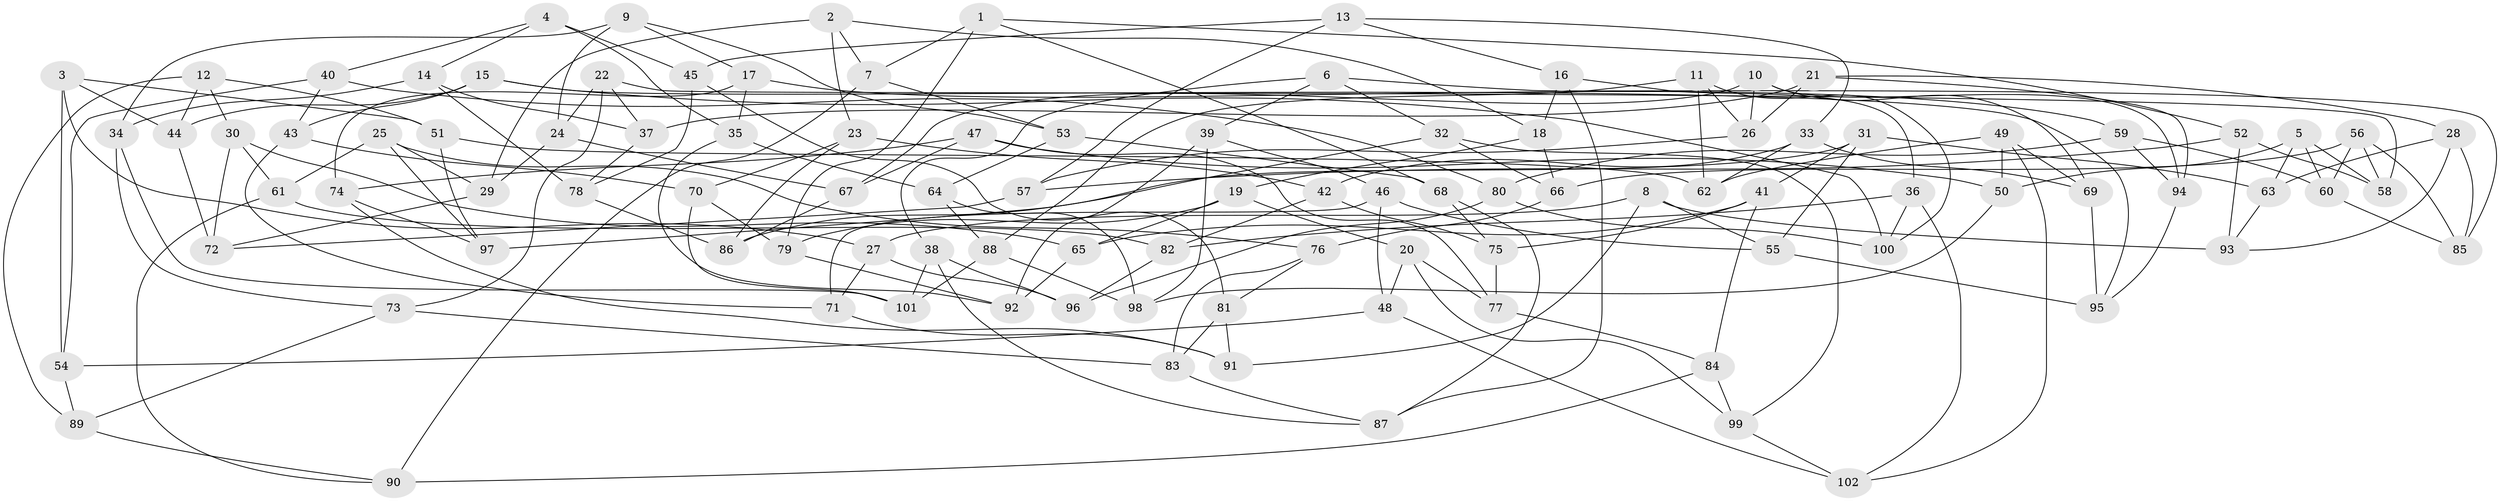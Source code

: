 // Generated by graph-tools (version 1.1) at 2025/50/03/09/25 03:50:44]
// undirected, 102 vertices, 204 edges
graph export_dot {
graph [start="1"]
  node [color=gray90,style=filled];
  1;
  2;
  3;
  4;
  5;
  6;
  7;
  8;
  9;
  10;
  11;
  12;
  13;
  14;
  15;
  16;
  17;
  18;
  19;
  20;
  21;
  22;
  23;
  24;
  25;
  26;
  27;
  28;
  29;
  30;
  31;
  32;
  33;
  34;
  35;
  36;
  37;
  38;
  39;
  40;
  41;
  42;
  43;
  44;
  45;
  46;
  47;
  48;
  49;
  50;
  51;
  52;
  53;
  54;
  55;
  56;
  57;
  58;
  59;
  60;
  61;
  62;
  63;
  64;
  65;
  66;
  67;
  68;
  69;
  70;
  71;
  72;
  73;
  74;
  75;
  76;
  77;
  78;
  79;
  80;
  81;
  82;
  83;
  84;
  85;
  86;
  87;
  88;
  89;
  90;
  91;
  92;
  93;
  94;
  95;
  96;
  97;
  98;
  99;
  100;
  101;
  102;
  1 -- 68;
  1 -- 7;
  1 -- 79;
  1 -- 52;
  2 -- 23;
  2 -- 7;
  2 -- 29;
  2 -- 18;
  3 -- 27;
  3 -- 44;
  3 -- 54;
  3 -- 51;
  4 -- 45;
  4 -- 14;
  4 -- 35;
  4 -- 40;
  5 -- 58;
  5 -- 50;
  5 -- 60;
  5 -- 63;
  6 -- 85;
  6 -- 38;
  6 -- 32;
  6 -- 39;
  7 -- 90;
  7 -- 53;
  8 -- 93;
  8 -- 91;
  8 -- 27;
  8 -- 55;
  9 -- 24;
  9 -- 17;
  9 -- 34;
  9 -- 53;
  10 -- 67;
  10 -- 94;
  10 -- 69;
  10 -- 26;
  11 -- 88;
  11 -- 100;
  11 -- 62;
  11 -- 26;
  12 -- 51;
  12 -- 44;
  12 -- 30;
  12 -- 89;
  13 -- 33;
  13 -- 45;
  13 -- 57;
  13 -- 16;
  14 -- 34;
  14 -- 78;
  14 -- 37;
  15 -- 43;
  15 -- 100;
  15 -- 44;
  15 -- 95;
  16 -- 18;
  16 -- 87;
  16 -- 36;
  17 -- 59;
  17 -- 74;
  17 -- 35;
  18 -- 19;
  18 -- 66;
  19 -- 79;
  19 -- 20;
  19 -- 65;
  20 -- 48;
  20 -- 99;
  20 -- 77;
  21 -- 26;
  21 -- 37;
  21 -- 94;
  21 -- 28;
  22 -- 24;
  22 -- 73;
  22 -- 58;
  22 -- 37;
  23 -- 70;
  23 -- 42;
  23 -- 86;
  24 -- 29;
  24 -- 67;
  25 -- 97;
  25 -- 61;
  25 -- 29;
  25 -- 76;
  26 -- 57;
  27 -- 71;
  27 -- 96;
  28 -- 63;
  28 -- 85;
  28 -- 93;
  29 -- 72;
  30 -- 61;
  30 -- 72;
  30 -- 65;
  31 -- 41;
  31 -- 63;
  31 -- 55;
  31 -- 97;
  32 -- 66;
  32 -- 99;
  32 -- 86;
  33 -- 42;
  33 -- 69;
  33 -- 62;
  34 -- 101;
  34 -- 73;
  35 -- 92;
  35 -- 64;
  36 -- 82;
  36 -- 100;
  36 -- 102;
  37 -- 78;
  38 -- 101;
  38 -- 87;
  38 -- 96;
  39 -- 98;
  39 -- 46;
  39 -- 92;
  40 -- 54;
  40 -- 80;
  40 -- 43;
  41 -- 75;
  41 -- 65;
  41 -- 84;
  42 -- 82;
  42 -- 75;
  43 -- 70;
  43 -- 71;
  44 -- 72;
  45 -- 78;
  45 -- 81;
  46 -- 55;
  46 -- 48;
  46 -- 71;
  47 -- 77;
  47 -- 74;
  47 -- 50;
  47 -- 67;
  48 -- 102;
  48 -- 54;
  49 -- 50;
  49 -- 62;
  49 -- 102;
  49 -- 69;
  50 -- 98;
  51 -- 97;
  51 -- 62;
  52 -- 58;
  52 -- 93;
  52 -- 57;
  53 -- 64;
  53 -- 68;
  54 -- 89;
  55 -- 95;
  56 -- 58;
  56 -- 66;
  56 -- 85;
  56 -- 60;
  57 -- 72;
  59 -- 80;
  59 -- 60;
  59 -- 94;
  60 -- 85;
  61 -- 90;
  61 -- 82;
  63 -- 93;
  64 -- 98;
  64 -- 88;
  65 -- 92;
  66 -- 76;
  67 -- 86;
  68 -- 87;
  68 -- 75;
  69 -- 95;
  70 -- 79;
  70 -- 101;
  71 -- 91;
  73 -- 83;
  73 -- 89;
  74 -- 91;
  74 -- 97;
  75 -- 77;
  76 -- 81;
  76 -- 83;
  77 -- 84;
  78 -- 86;
  79 -- 92;
  80 -- 96;
  80 -- 100;
  81 -- 83;
  81 -- 91;
  82 -- 96;
  83 -- 87;
  84 -- 99;
  84 -- 90;
  88 -- 101;
  88 -- 98;
  89 -- 90;
  94 -- 95;
  99 -- 102;
}

